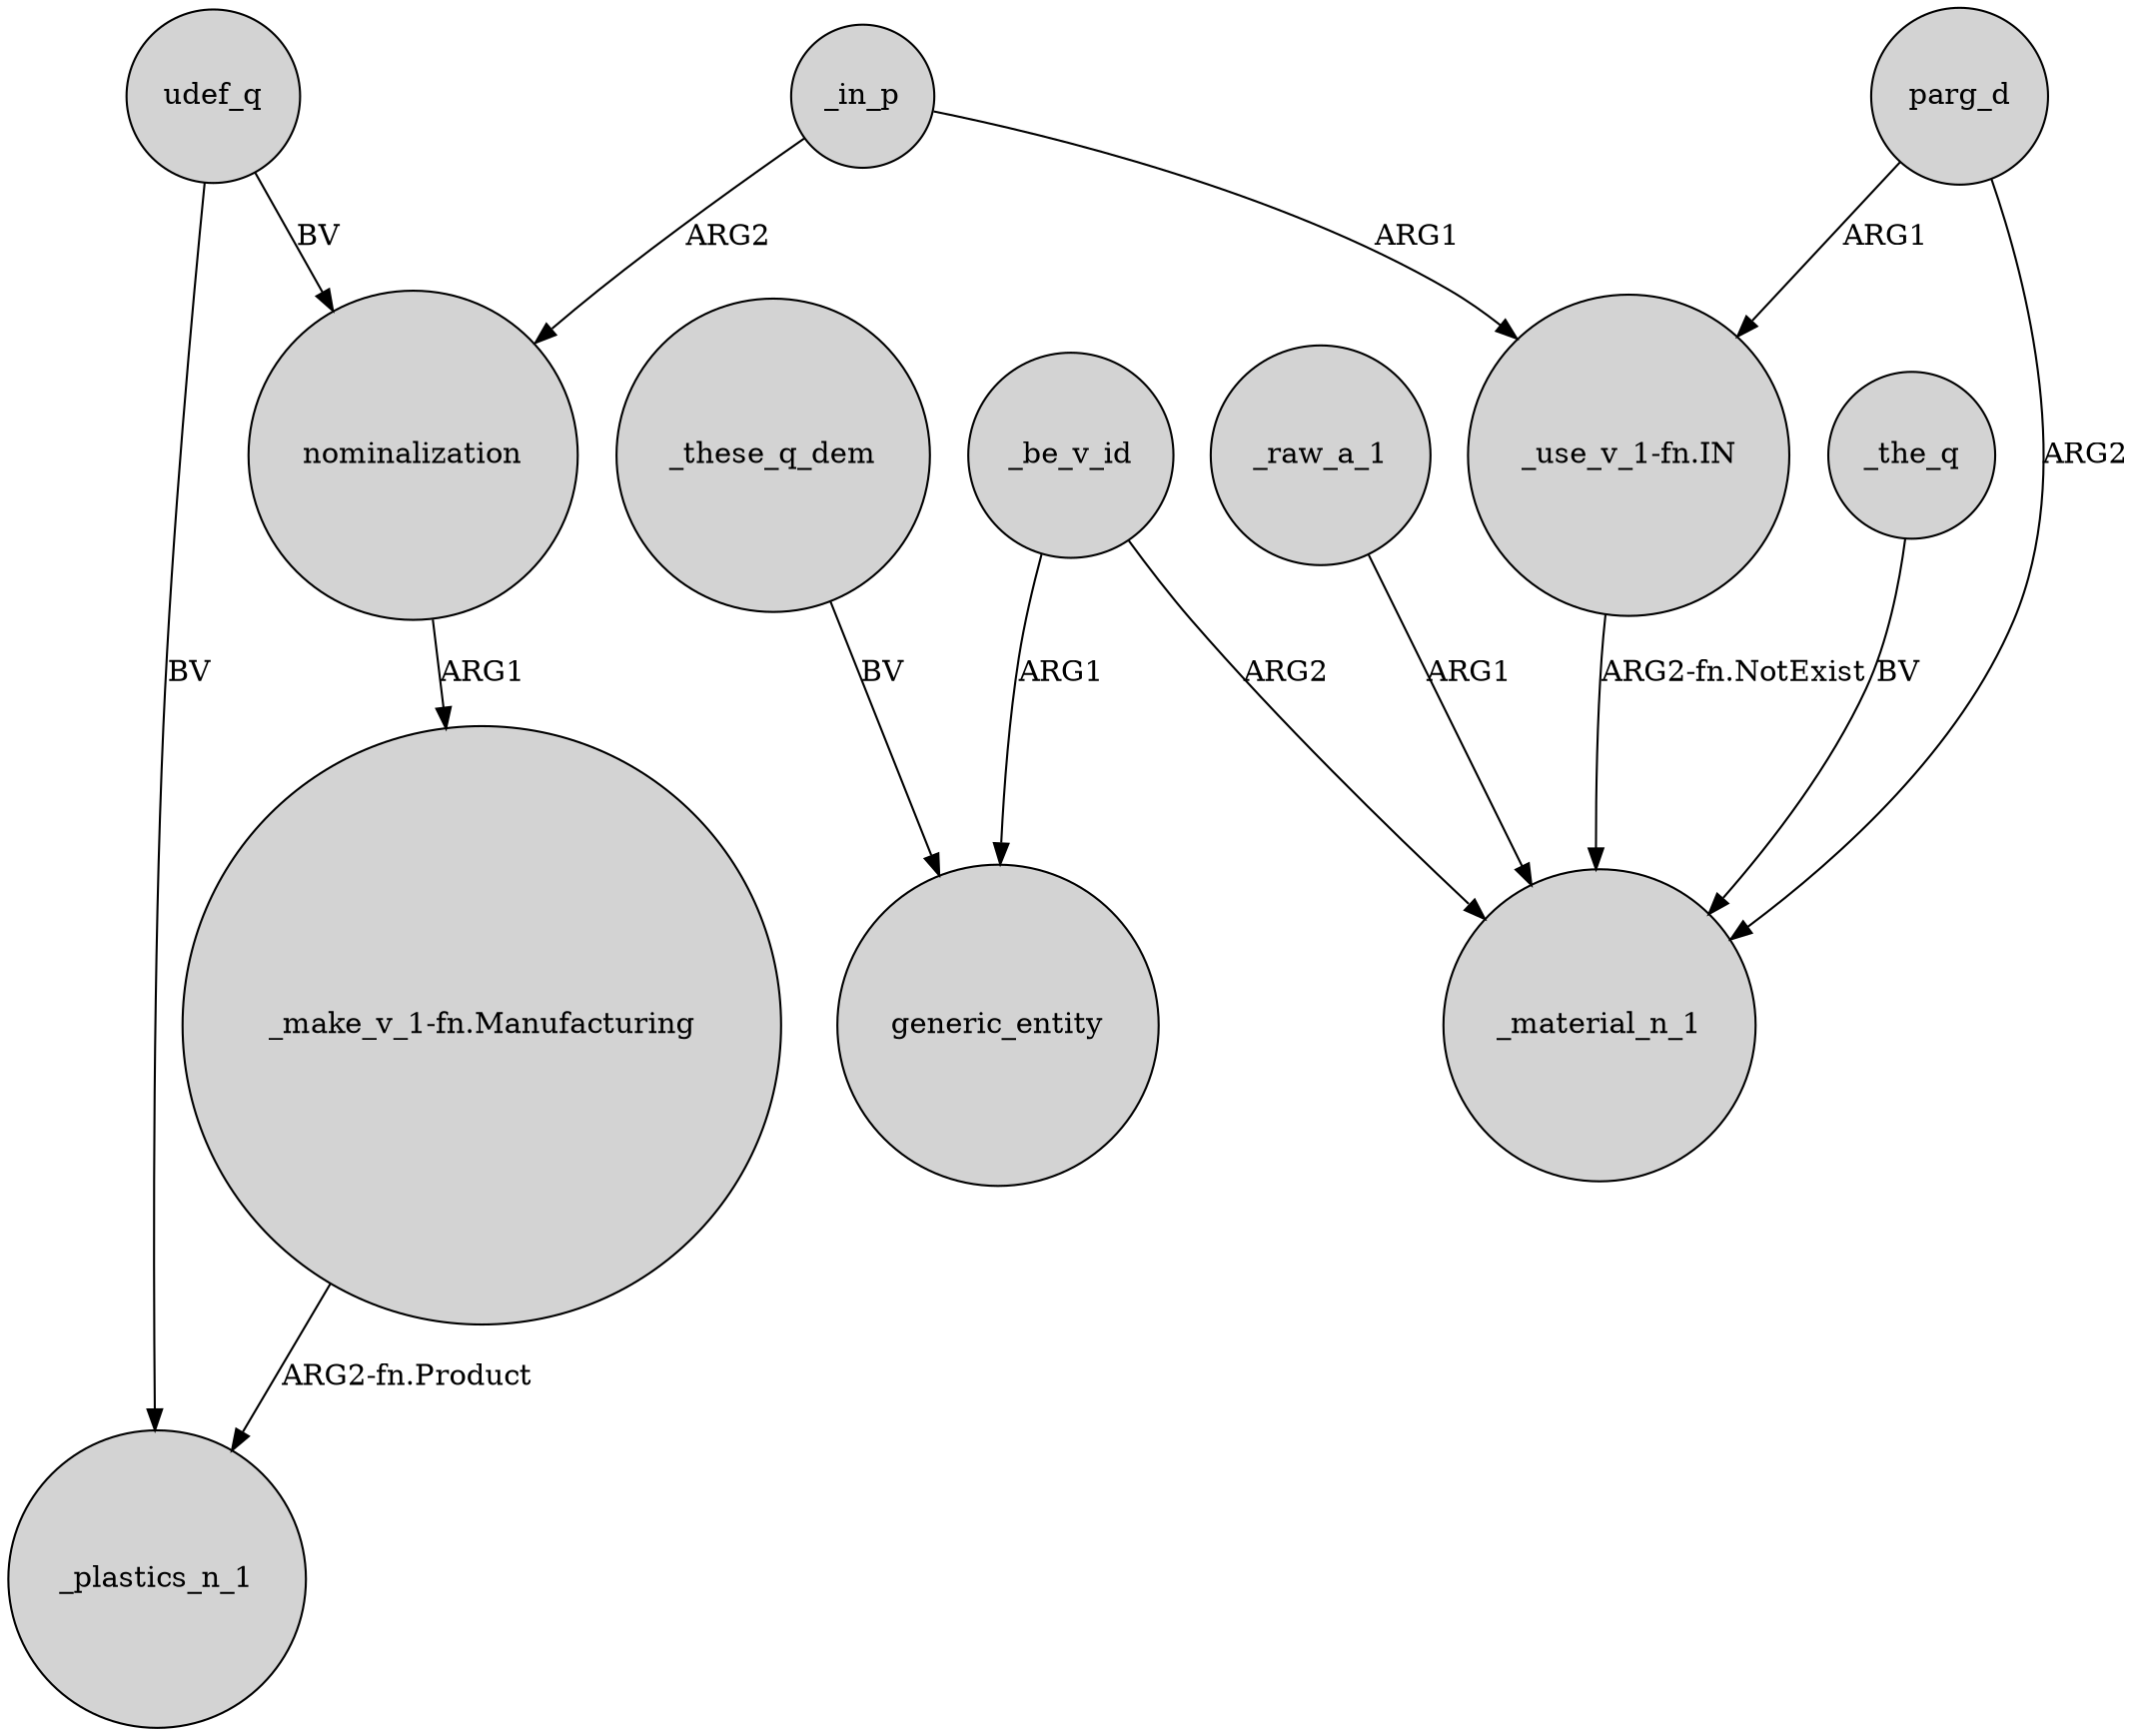 digraph {
	node [shape=circle style=filled]
	udef_q -> _plastics_n_1 [label=BV]
	"_make_v_1-fn.Manufacturing" -> _plastics_n_1 [label="ARG2-fn.Product"]
	_be_v_id -> _material_n_1 [label=ARG2]
	_these_q_dem -> generic_entity [label=BV]
	"_use_v_1-fn.IN" -> _material_n_1 [label="ARG2-fn.NotExist"]
	nominalization -> "_make_v_1-fn.Manufacturing" [label=ARG1]
	_the_q -> _material_n_1 [label=BV]
	_be_v_id -> generic_entity [label=ARG1]
	parg_d -> "_use_v_1-fn.IN" [label=ARG1]
	_in_p -> nominalization [label=ARG2]
	udef_q -> nominalization [label=BV]
	_raw_a_1 -> _material_n_1 [label=ARG1]
	_in_p -> "_use_v_1-fn.IN" [label=ARG1]
	parg_d -> _material_n_1 [label=ARG2]
}
